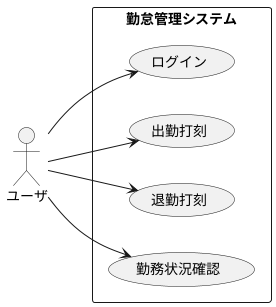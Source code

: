 @startuml
left to right direction
skinparam packageStyle rectangle
actor "ユーザ" AS user
rectangle "勤怠管理システム" {
  user --> (ログイン)
  user --> (出勤打刻)
  user --> (退勤打刻)
  user --> (勤務状況確認)
}
@enduml
